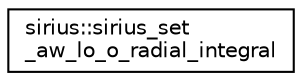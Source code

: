 digraph "Graphical Class Hierarchy"
{
 // INTERACTIVE_SVG=YES
  edge [fontname="Helvetica",fontsize="10",labelfontname="Helvetica",labelfontsize="10"];
  node [fontname="Helvetica",fontsize="10",shape=record];
  rankdir="LR";
  Node1 [label="sirius::sirius_set\l_aw_lo_o_radial_integral",height=0.2,width=0.4,color="black", fillcolor="white", style="filled",URL="$interfacesirius_1_1sirius__set__aw__lo__o__radial__integral.html"];
}
